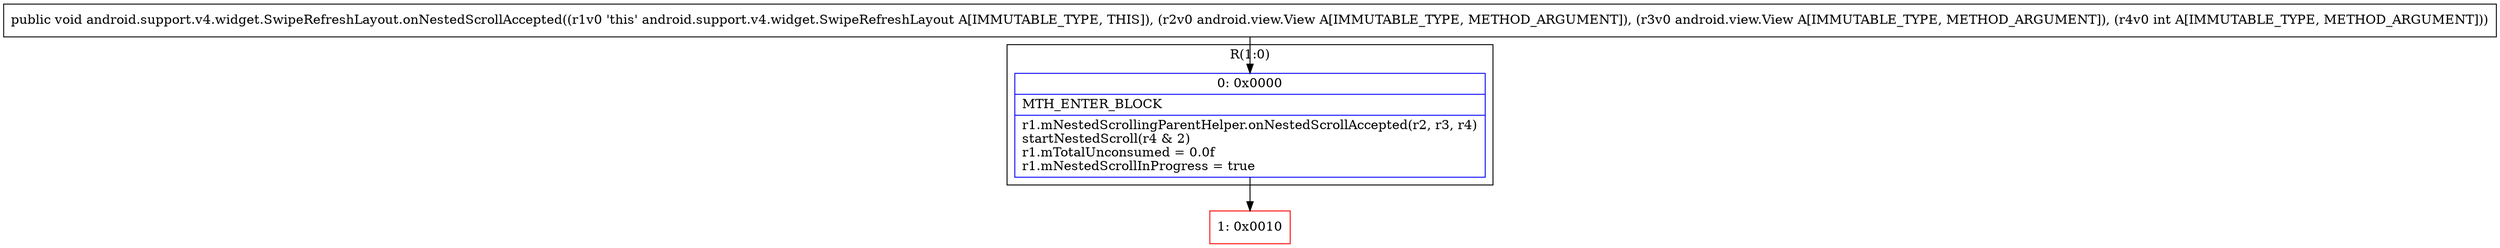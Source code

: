 digraph "CFG forandroid.support.v4.widget.SwipeRefreshLayout.onNestedScrollAccepted(Landroid\/view\/View;Landroid\/view\/View;I)V" {
subgraph cluster_Region_1957398794 {
label = "R(1:0)";
node [shape=record,color=blue];
Node_0 [shape=record,label="{0\:\ 0x0000|MTH_ENTER_BLOCK\l|r1.mNestedScrollingParentHelper.onNestedScrollAccepted(r2, r3, r4)\lstartNestedScroll(r4 & 2)\lr1.mTotalUnconsumed = 0.0f\lr1.mNestedScrollInProgress = true\l}"];
}
Node_1 [shape=record,color=red,label="{1\:\ 0x0010}"];
MethodNode[shape=record,label="{public void android.support.v4.widget.SwipeRefreshLayout.onNestedScrollAccepted((r1v0 'this' android.support.v4.widget.SwipeRefreshLayout A[IMMUTABLE_TYPE, THIS]), (r2v0 android.view.View A[IMMUTABLE_TYPE, METHOD_ARGUMENT]), (r3v0 android.view.View A[IMMUTABLE_TYPE, METHOD_ARGUMENT]), (r4v0 int A[IMMUTABLE_TYPE, METHOD_ARGUMENT])) }"];
MethodNode -> Node_0;
Node_0 -> Node_1;
}

